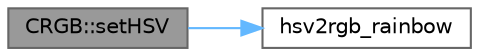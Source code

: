 digraph "CRGB::setHSV"
{
 // LATEX_PDF_SIZE
  bgcolor="transparent";
  edge [fontname=Helvetica,fontsize=10,labelfontname=Helvetica,labelfontsize=10];
  node [fontname=Helvetica,fontsize=10,shape=box,height=0.2,width=0.4];
  rankdir="LR";
  Node1 [id="Node000001",label="CRGB::setHSV",height=0.2,width=0.4,color="gray40", fillcolor="grey60", style="filled", fontcolor="black",tooltip="Allow assignment from hue, saturation, and value."];
  Node1 -> Node2 [id="edge1_Node000001_Node000002",color="steelblue1",style="solid",tooltip=" "];
  Node2 [id="Node000002",label="hsv2rgb_rainbow",height=0.2,width=0.4,color="grey40", fillcolor="white", style="filled",URL="$db/d87/group___pixel_types.html#gab316cfeb8bd5f37d8faaf761ad3c834b",tooltip="Forward declaration of hsv2rgb_rainbow here, to avoid circular dependencies."];
}
